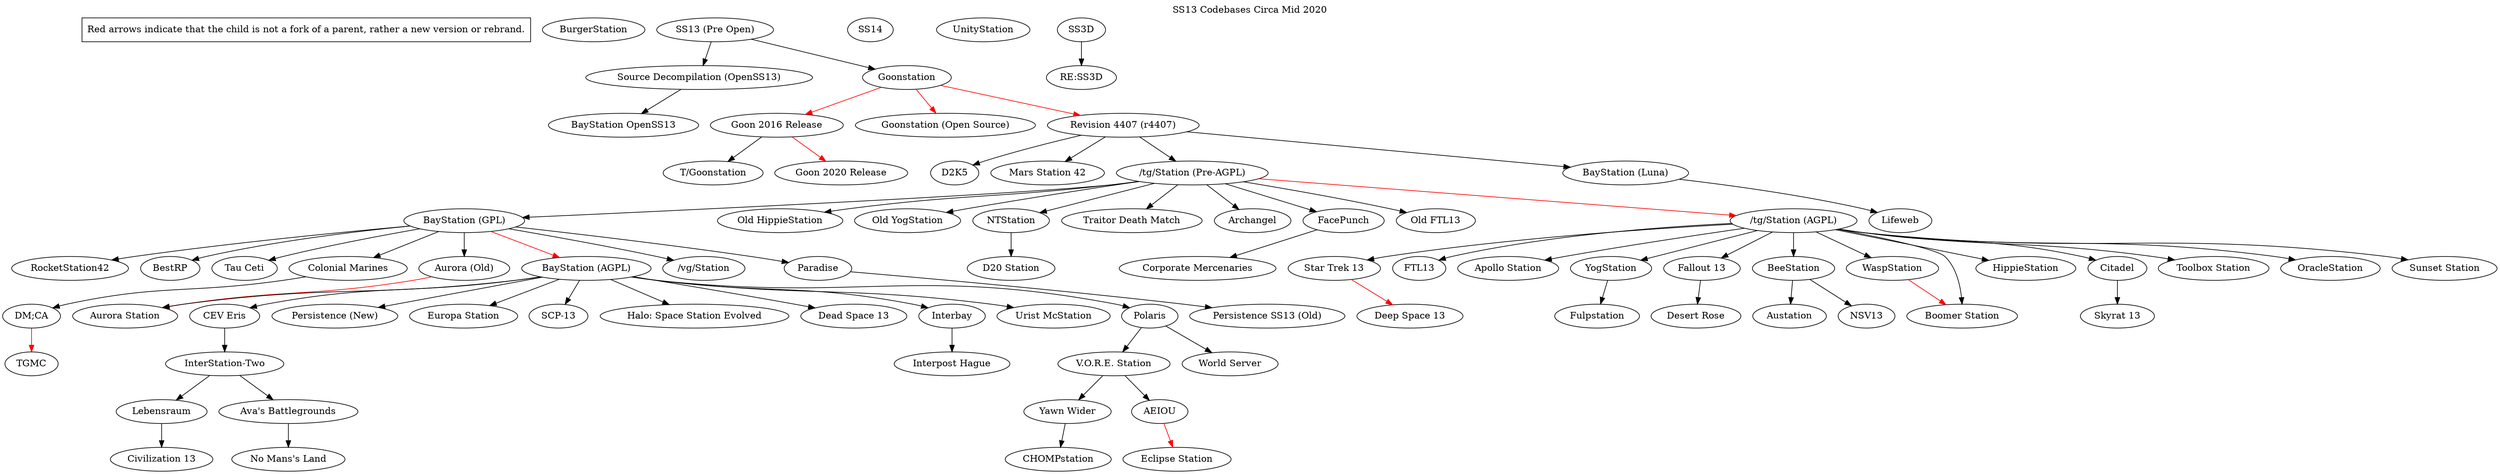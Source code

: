 digraph  G {
	label = "SS13 Codebases Circa Mid 2020"
	labelloc="t"

	// info boxes
	"Red arrows indicate that the child is not a fork of a parent, rather a new version or rebrand." [shape=rectangle]

	"BurgerStation"
	"SS13 (Pre Open)" -> "Source Decompilation (OpenSS13)"
	"Source Decompilation (OpenSS13)" -> "BayStation OpenSS13"
	"SS13 (Pre Open)" -> "Goonstation"
	"Goonstation" -> "Revision 4407 (r4407)" [color=red]
	"Goonstation" -> "Goon 2016 Release" [color=red]
	"Goon 2016 Release" -> "T/Goonstation"
	"Goon 2016 Release" -> "Goon 2020 Release" [color=red]
	"Goonstation" -> "Goonstation (Open Source)" [color=red]
	"Revision 4407 (r4407)" -> "/tg/Station (Pre-AGPL)"
	"Revision 4407 (r4407)" -> "BayStation (Luna)"
	"Revision 4407 (r4407)" -> "D2K5"
	"Revision 4407 (r4407)" -> "Mars Station 42"
	"BayStation (Luna)" -> "Lifeweb"
	"/tg/Station (Pre-AGPL)" -> "/tg/Station (AGPL)" [color=red]
	"/tg/Station (Pre-AGPL)" -> "BayStation (GPL)"
	"/tg/Station (Pre-AGPL)" -> "Old HippieStation"
	"/tg/Station (Pre-AGPL)" -> "Old YogStation"
	"/tg/Station (Pre-AGPL)" -> "NTStation"
	"/tg/Station (Pre-AGPL)" -> "Traitor Death Match"
	"/tg/Station (Pre-AGPL)" -> "Archangel"
	"/tg/Station (Pre-AGPL)" -> "FacePunch"
	"/tg/Station (Pre-AGPL)" -> "Old FTL13"
	"NTStation" -> "D20 Station"
	"FacePunch" -> "Corporate Mercenaries"
	"BayStation (GPL)" -> "/vg/Station"
	"BayStation (GPL)" -> "Paradise"
	"BayStation (GPL)" -> "RocketStation42"
	"BayStation (GPL)" -> "BestRP"
	"BayStation (GPL)" -> "Tau Ceti"
	"BayStation (GPL)" -> "Aurora (Old)"
	"Aurora (Old)" -> "Aurora Station" [color=red]
	"BayStation (GPL)" -> "Colonial Marines"
	"Colonial Marines" -> "DM;CA"
	"DM;CA" -> "TGMC" [color=red]
	"BayStation (GPL)" -> "BayStation (AGPL)"  [color=red]
	"Paradise" -> "Persistence SS13 (Old)"
	"/tg/Station (AGPL)" -> "YogStation"
	"YogStation" -> "Fulpstation"
	"/tg/Station (AGPL)" -> "Fallout 13"
	"Fallout 13" -> "Desert Rose"
	"/tg/Station (AGPL)" -> "BeeStation"
	"BeeStation" -> "NSV13"
	"BeeStation" -> "Austation"
	"/tg/Station (AGPL)" -> "WaspStation"
	"/tg/Station (AGPL)" -> "Boomer Station"
	"WaspStation" -> "Boomer Station" [color=red]
	"/tg/Station (AGPL)" -> "HippieStation"
	"/tg/Station (AGPL)" -> "Citadel"
	"Citadel" -> "Skyrat 13"
	"/tg/Station (AGPL)" -> "Toolbox Station"
	"/tg/Station (AGPL)" -> "OracleStation"
	"/tg/Station (AGPL)" -> "Sunset Station"
	"/tg/Station (AGPL)" -> "Star Trek 13"
	"Star Trek 13" -> "Deep Space 13" [color=red]	
	"/tg/Station (AGPL)" -> "FTL13"
	"/tg/Station (AGPL)" -> "Apollo Station"
	"BayStation (AGPL)" -> "Urist McStation"
	"BayStation (AGPL)" -> "Polaris"
	"Polaris" -> "World Server"
	"BayStation (AGPL)" -> "CEV Eris"
	"CEV Eris" -> "InterStation-Two"
	"InterStation-Two" -> "Lebensraum"
	"Lebensraum" -> "Civilization 13"
	"InterStation-Two" -> "Ava's Battlegrounds"
	"Ava's Battlegrounds" -> "No Mans's Land"
	"BayStation (AGPL)" -> "Persistence (New)"
	"BayStation (AGPL)" -> "Europa Station"
	"BayStation (AGPL)" -> "SCP-13"
	"BayStation (AGPL)" -> "Halo: Space Station Evolved"
	"BayStation (AGPL)" -> "Dead Space 13"
	"BayStation (AGPL)" -> "Aurora Station"
	"BayStation (AGPL)" -> "Interbay"
	"Interbay" -> "Interpost Hague"
	"Polaris" -> "V.O.R.E. Station"
	"V.O.R.E. Station" -> "Yawn Wider"
	"Yawn Wider" -> "CHOMPstation"
	"V.O.R.E. Station" -> "AEIOU"
	"AEIOU" -> "Eclipse Station" [color=red]
	"SS14"
	"UnityStation"
	"SS3D"
	"SS3D" -> "RE:SS3D"
}
